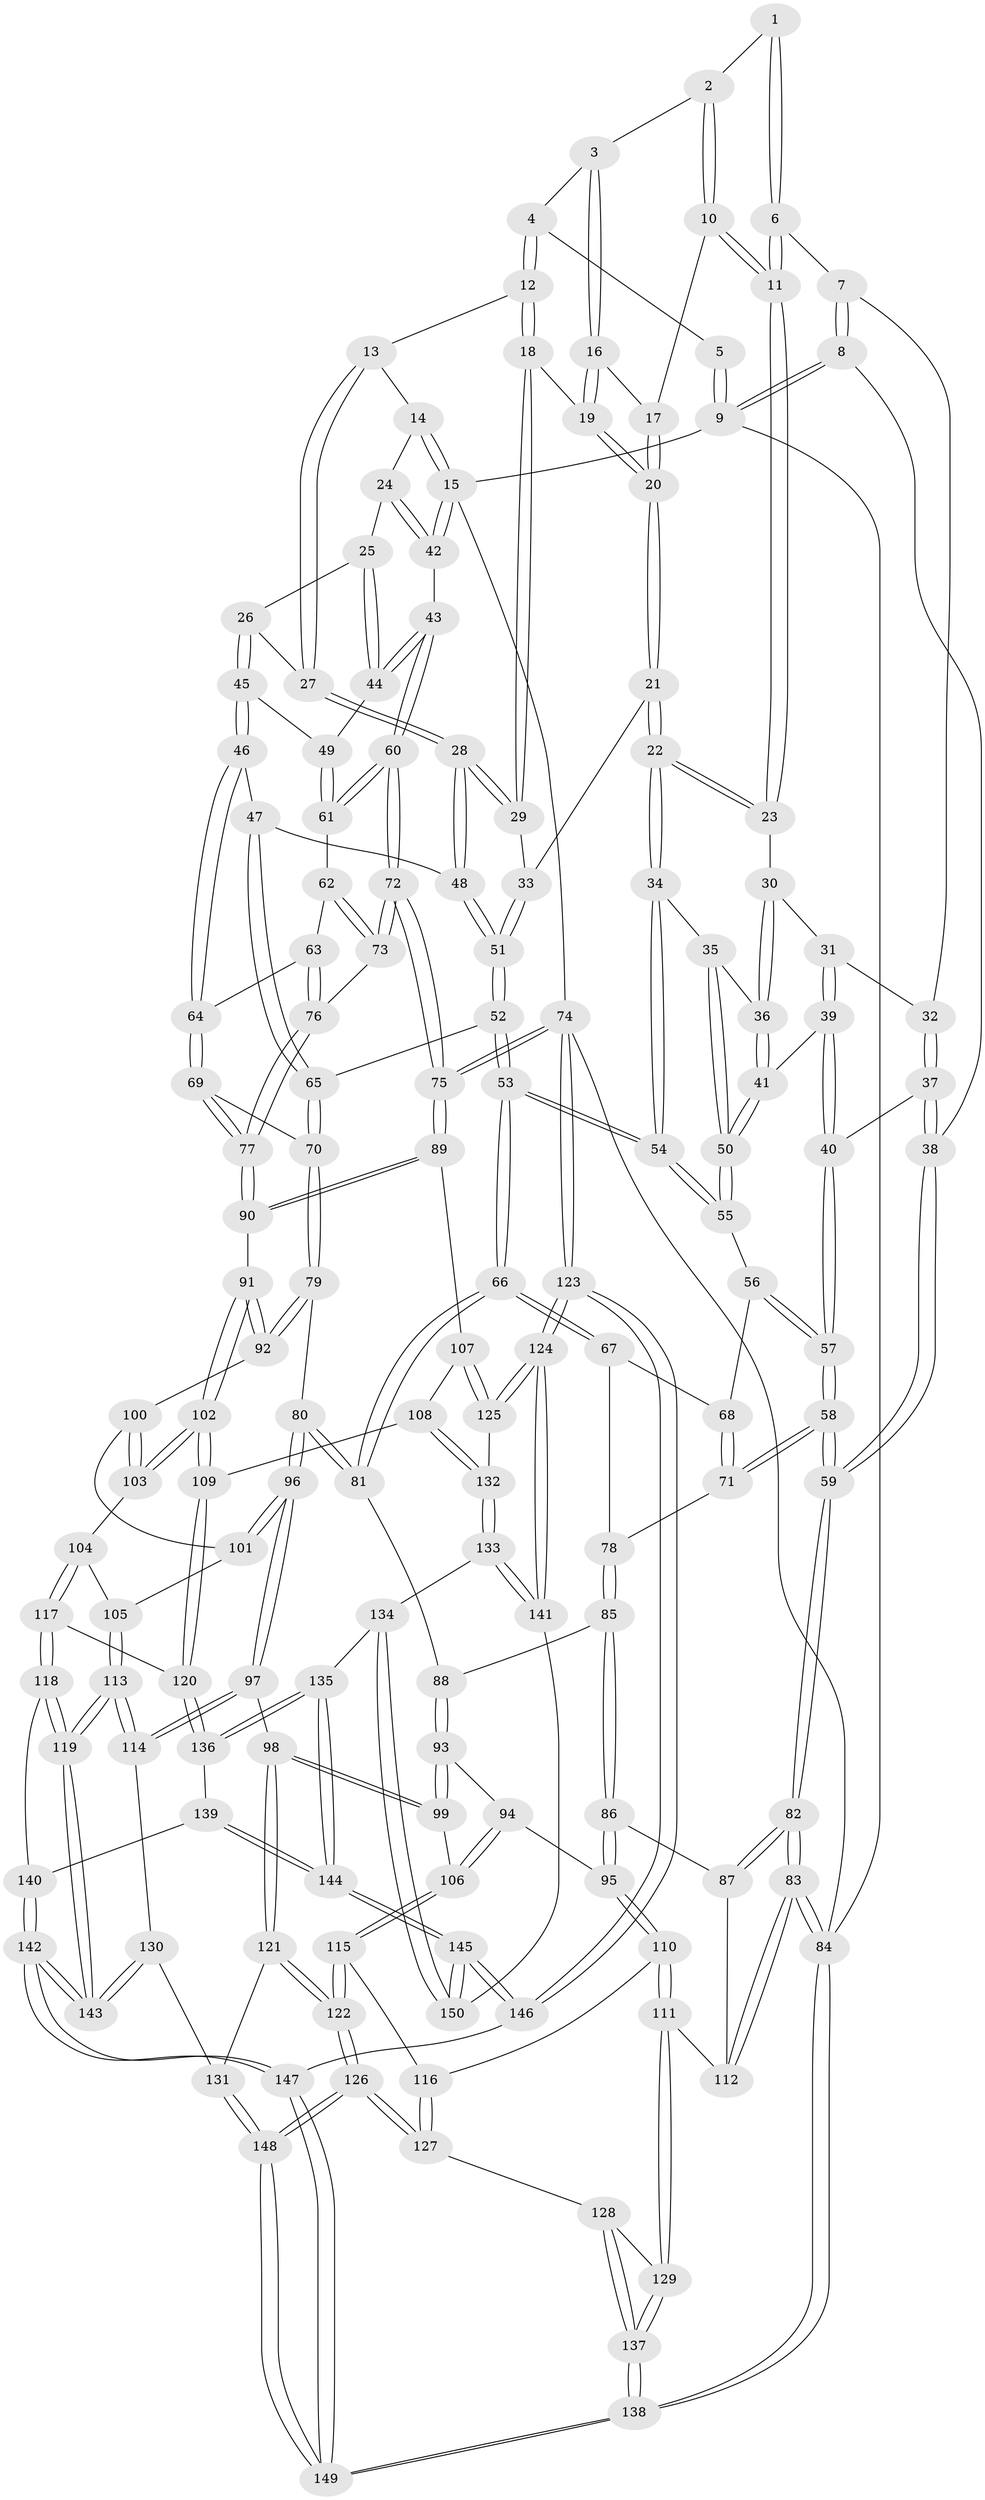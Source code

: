 // coarse degree distribution, {5: 0.24444444444444444, 3: 0.26666666666666666, 4: 0.28888888888888886, 6: 0.06666666666666667, 1: 0.022222222222222223, 8: 0.022222222222222223, 2: 0.044444444444444446, 7: 0.044444444444444446}
// Generated by graph-tools (version 1.1) at 2025/05/03/04/25 22:05:12]
// undirected, 150 vertices, 372 edges
graph export_dot {
graph [start="1"]
  node [color=gray90,style=filled];
  1 [pos="+0.14732378151448175+0"];
  2 [pos="+0.21220476383906411+0.00204386599126416"];
  3 [pos="+0.29855999481480106+0.030573706137666752"];
  4 [pos="+0.4236174925977085+0"];
  5 [pos="+0.11276759476464311+0"];
  6 [pos="+0.1351972870013913+0.060257810739462805"];
  7 [pos="+0.022357419996041645+0.0927181114047018"];
  8 [pos="+0+0"];
  9 [pos="+0+0"];
  10 [pos="+0.219080322005656+0.08623798735858286"];
  11 [pos="+0.19374916545334447+0.11195186403870497"];
  12 [pos="+0.5670503071373953+0"];
  13 [pos="+0.5736018819546523+0"];
  14 [pos="+0.619305213891949+0"];
  15 [pos="+1+0"];
  16 [pos="+0.2983262245897639+0.03157668973339249"];
  17 [pos="+0.2873904156773363+0.07181299913011738"];
  18 [pos="+0.5557858687298386+0"];
  19 [pos="+0.42658465442777405+0.0946308184465853"];
  20 [pos="+0.3760407384796321+0.15985016673438293"];
  21 [pos="+0.37084748678421187+0.18639531147888808"];
  22 [pos="+0.3705369906784258+0.18686769787345706"];
  23 [pos="+0.19196508838582643+0.126992248281596"];
  24 [pos="+0.909919654439142+0.11815211534438755"];
  25 [pos="+0.89150779154525+0.126913951464855"];
  26 [pos="+0.8700864501607875+0.1350164507858681"];
  27 [pos="+0.8197420371339116+0.13724212346617878"];
  28 [pos="+0.6642077813050752+0.2524387514726938"];
  29 [pos="+0.6092226112360595+0.16069038159898993"];
  30 [pos="+0.18487283632337978+0.14119925550610457"];
  31 [pos="+0.09259845115155024+0.1717957604813393"];
  32 [pos="+0.06732268877632347+0.1531759252915774"];
  33 [pos="+0.47731894141358033+0.21116406145361408"];
  34 [pos="+0.35249711474195555+0.23566821904037238"];
  35 [pos="+0.22447221006857188+0.21398555595624574"];
  36 [pos="+0.2008234911547617+0.18954677757215982"];
  37 [pos="+0.00019830819345484103+0.2248473522484573"];
  38 [pos="+0+0.288440208680682"];
  39 [pos="+0.0953446798483318+0.25244066052460123"];
  40 [pos="+0.09338423204623113+0.2542797197706659"];
  41 [pos="+0.13599374761625724+0.26021387683786473"];
  42 [pos="+1+0"];
  43 [pos="+1+0.0015116143054894533"];
  44 [pos="+0.8989671294771454+0.28894490481922613"];
  45 [pos="+0.8388908377770444+0.31397430567527274"];
  46 [pos="+0.7775539739349246+0.3503914119982762"];
  47 [pos="+0.7038951572514791+0.29729586928954"];
  48 [pos="+0.6641832264527341+0.2587691964968218"];
  49 [pos="+0.8767345904788866+0.3117891109635743"];
  50 [pos="+0.19404253423898954+0.305039811605677"];
  51 [pos="+0.5328841610784466+0.3609996710224372"];
  52 [pos="+0.5049587144585328+0.3935439186697554"];
  53 [pos="+0.3861930354570423+0.42835973016634893"];
  54 [pos="+0.3556909901600625+0.37091890922724474"];
  55 [pos="+0.20333513417765403+0.32423012418957836"];
  56 [pos="+0.13786707619817748+0.37523460960575866"];
  57 [pos="+0.031555819960687806+0.3699399014083676"];
  58 [pos="+0+0.46942113465359525"];
  59 [pos="+0+0.4774713263892649"];
  60 [pos="+1+0.06799841652765362"];
  61 [pos="+0.9465397350303976+0.3543693503748837"];
  62 [pos="+0.9392929032250227+0.42865908920937795"];
  63 [pos="+0.82696771122774+0.44065920798373887"];
  64 [pos="+0.7961368934815682+0.4284758254379763"];
  65 [pos="+0.6373875321530866+0.5032531813237772"];
  66 [pos="+0.3750176087120325+0.45772872417180444"];
  67 [pos="+0.2533515804513323+0.46850452796392156"];
  68 [pos="+0.16975883969057656+0.4341923222036219"];
  69 [pos="+0.7084637255698909+0.5385357315741888"];
  70 [pos="+0.6796139625455123+0.5551685950302742"];
  71 [pos="+0.08491181902292717+0.5127729726397938"];
  72 [pos="+1+0.537002622633975"];
  73 [pos="+1+0.5261414808431736"];
  74 [pos="+1+1"];
  75 [pos="+1+0.7126521308379576"];
  76 [pos="+0.9081002390487947+0.5902167216970563"];
  77 [pos="+0.8926957066109403+0.6086213441029225"];
  78 [pos="+0.14056506038886288+0.545185093876921"];
  79 [pos="+0.6706724234297026+0.5804855619853155"];
  80 [pos="+0.4836029221759715+0.6075705025514164"];
  81 [pos="+0.37533491871136077+0.46408373742644227"];
  82 [pos="+0+0.6537920801514674"];
  83 [pos="+0+1"];
  84 [pos="+0+1"];
  85 [pos="+0.15610948280712972+0.5815072816582011"];
  86 [pos="+0.13441367070841717+0.6687893313873409"];
  87 [pos="+0.0941077404260426+0.6866905890808784"];
  88 [pos="+0.3029182417425119+0.595588435510927"];
  89 [pos="+0.9513066082360369+0.7362588628716076"];
  90 [pos="+0.8781728070320082+0.6727951007319936"];
  91 [pos="+0.865895533739428+0.6794222013405938"];
  92 [pos="+0.6750880668889678+0.6039851025450225"];
  93 [pos="+0.3019362174650719+0.6033808519737666"];
  94 [pos="+0.23688338873757947+0.6913034207715153"];
  95 [pos="+0.2268907149102547+0.7011324585728624"];
  96 [pos="+0.47541473791190236+0.7094008056584269"];
  97 [pos="+0.458916759561295+0.7380551008463477"];
  98 [pos="+0.4221060469996566+0.749476340171472"];
  99 [pos="+0.397029919420785+0.7431745364053957"];
  100 [pos="+0.6734377156039038+0.6288643425012462"];
  101 [pos="+0.5463065948471912+0.7071792257267714"];
  102 [pos="+0.7961544142465034+0.7567732965231198"];
  103 [pos="+0.6855974992909222+0.6957266216367833"];
  104 [pos="+0.6814213198631675+0.7026966692679395"];
  105 [pos="+0.6055645728667757+0.743897896122297"];
  106 [pos="+0.3923839967739855+0.7446320355023708"];
  107 [pos="+0.9339367646761895+0.7843503500163872"];
  108 [pos="+0.8086591881416543+0.7971232459667837"];
  109 [pos="+0.7982970701951956+0.7871139156225215"];
  110 [pos="+0.23661044679109683+0.7713340765256379"];
  111 [pos="+0.20164154305594084+0.8034107227463329"];
  112 [pos="+0.13109757914364836+0.800116331327775"];
  113 [pos="+0.5672549767378434+0.8531430637234199"];
  114 [pos="+0.5481571756550269+0.8415357245361978"];
  115 [pos="+0.29697204455886866+0.7886631860809045"];
  116 [pos="+0.2708211248490576+0.7846251916450147"];
  117 [pos="+0.6717659768412511+0.7872429732918719"];
  118 [pos="+0.622143827547626+0.843795222084761"];
  119 [pos="+0.5724401268693968+0.8591618771515127"];
  120 [pos="+0.7478137008734244+0.8264699562308927"];
  121 [pos="+0.4219278266869545+0.7502376563243901"];
  122 [pos="+0.33573727269532694+0.8868629829508358"];
  123 [pos="+1+1"];
  124 [pos="+1+1"];
  125 [pos="+0.9344976152559717+0.846504954425654"];
  126 [pos="+0.33583009037916783+0.8943347342580964"];
  127 [pos="+0.2689300034999104+0.8839596539505167"];
  128 [pos="+0.2561529757948048+0.8871196949937192"];
  129 [pos="+0.2038853962219176+0.8341499845409387"];
  130 [pos="+0.4239776363834531+0.8937059557410859"];
  131 [pos="+0.4202349322554774+0.8931204195213214"];
  132 [pos="+0.8338827243852356+0.8398866753549676"];
  133 [pos="+0.8317150271030792+0.8641623188536077"];
  134 [pos="+0.790357002678324+0.8963983171424795"];
  135 [pos="+0.7897112978700374+0.8966739441992708"];
  136 [pos="+0.7413272568818686+0.8409729601502609"];
  137 [pos="+0+1"];
  138 [pos="+0+1"];
  139 [pos="+0.7144619079948836+0.871987297598748"];
  140 [pos="+0.6870643531398305+0.8652657896901245"];
  141 [pos="+0.8626560441136203+0.9212196826161441"];
  142 [pos="+0.5887212690841086+1"];
  143 [pos="+0.5752167661551694+1"];
  144 [pos="+0.7316916649848546+0.9729298054604237"];
  145 [pos="+0.7300710885322+0.9841638737353539"];
  146 [pos="+0.6649267808238384+1"];
  147 [pos="+0.606933871339866+1"];
  148 [pos="+0.35718476839363056+0.9279057091503073"];
  149 [pos="+0.31432729861991254+1"];
  150 [pos="+0.8238055631906044+0.9261521753024881"];
  1 -- 2;
  1 -- 6;
  1 -- 6;
  2 -- 3;
  2 -- 10;
  2 -- 10;
  3 -- 4;
  3 -- 16;
  3 -- 16;
  4 -- 5;
  4 -- 12;
  4 -- 12;
  5 -- 9;
  5 -- 9;
  6 -- 7;
  6 -- 11;
  6 -- 11;
  7 -- 8;
  7 -- 8;
  7 -- 32;
  8 -- 9;
  8 -- 9;
  8 -- 38;
  9 -- 15;
  9 -- 84;
  10 -- 11;
  10 -- 11;
  10 -- 17;
  11 -- 23;
  11 -- 23;
  12 -- 13;
  12 -- 18;
  12 -- 18;
  13 -- 14;
  13 -- 27;
  13 -- 27;
  14 -- 15;
  14 -- 15;
  14 -- 24;
  15 -- 42;
  15 -- 42;
  15 -- 74;
  16 -- 17;
  16 -- 19;
  16 -- 19;
  17 -- 20;
  17 -- 20;
  18 -- 19;
  18 -- 29;
  18 -- 29;
  19 -- 20;
  19 -- 20;
  20 -- 21;
  20 -- 21;
  21 -- 22;
  21 -- 22;
  21 -- 33;
  22 -- 23;
  22 -- 23;
  22 -- 34;
  22 -- 34;
  23 -- 30;
  24 -- 25;
  24 -- 42;
  24 -- 42;
  25 -- 26;
  25 -- 44;
  25 -- 44;
  26 -- 27;
  26 -- 45;
  26 -- 45;
  27 -- 28;
  27 -- 28;
  28 -- 29;
  28 -- 29;
  28 -- 48;
  28 -- 48;
  29 -- 33;
  30 -- 31;
  30 -- 36;
  30 -- 36;
  31 -- 32;
  31 -- 39;
  31 -- 39;
  32 -- 37;
  32 -- 37;
  33 -- 51;
  33 -- 51;
  34 -- 35;
  34 -- 54;
  34 -- 54;
  35 -- 36;
  35 -- 50;
  35 -- 50;
  36 -- 41;
  36 -- 41;
  37 -- 38;
  37 -- 38;
  37 -- 40;
  38 -- 59;
  38 -- 59;
  39 -- 40;
  39 -- 40;
  39 -- 41;
  40 -- 57;
  40 -- 57;
  41 -- 50;
  41 -- 50;
  42 -- 43;
  43 -- 44;
  43 -- 44;
  43 -- 60;
  43 -- 60;
  44 -- 49;
  45 -- 46;
  45 -- 46;
  45 -- 49;
  46 -- 47;
  46 -- 64;
  46 -- 64;
  47 -- 48;
  47 -- 65;
  47 -- 65;
  48 -- 51;
  48 -- 51;
  49 -- 61;
  49 -- 61;
  50 -- 55;
  50 -- 55;
  51 -- 52;
  51 -- 52;
  52 -- 53;
  52 -- 53;
  52 -- 65;
  53 -- 54;
  53 -- 54;
  53 -- 66;
  53 -- 66;
  54 -- 55;
  54 -- 55;
  55 -- 56;
  56 -- 57;
  56 -- 57;
  56 -- 68;
  57 -- 58;
  57 -- 58;
  58 -- 59;
  58 -- 59;
  58 -- 71;
  58 -- 71;
  59 -- 82;
  59 -- 82;
  60 -- 61;
  60 -- 61;
  60 -- 72;
  60 -- 72;
  61 -- 62;
  62 -- 63;
  62 -- 73;
  62 -- 73;
  63 -- 64;
  63 -- 76;
  63 -- 76;
  64 -- 69;
  64 -- 69;
  65 -- 70;
  65 -- 70;
  66 -- 67;
  66 -- 67;
  66 -- 81;
  66 -- 81;
  67 -- 68;
  67 -- 78;
  68 -- 71;
  68 -- 71;
  69 -- 70;
  69 -- 77;
  69 -- 77;
  70 -- 79;
  70 -- 79;
  71 -- 78;
  72 -- 73;
  72 -- 73;
  72 -- 75;
  72 -- 75;
  73 -- 76;
  74 -- 75;
  74 -- 75;
  74 -- 123;
  74 -- 123;
  74 -- 84;
  75 -- 89;
  75 -- 89;
  76 -- 77;
  76 -- 77;
  77 -- 90;
  77 -- 90;
  78 -- 85;
  78 -- 85;
  79 -- 80;
  79 -- 92;
  79 -- 92;
  80 -- 81;
  80 -- 81;
  80 -- 96;
  80 -- 96;
  81 -- 88;
  82 -- 83;
  82 -- 83;
  82 -- 87;
  82 -- 87;
  83 -- 84;
  83 -- 84;
  83 -- 112;
  83 -- 112;
  84 -- 138;
  84 -- 138;
  85 -- 86;
  85 -- 86;
  85 -- 88;
  86 -- 87;
  86 -- 95;
  86 -- 95;
  87 -- 112;
  88 -- 93;
  88 -- 93;
  89 -- 90;
  89 -- 90;
  89 -- 107;
  90 -- 91;
  91 -- 92;
  91 -- 92;
  91 -- 102;
  91 -- 102;
  92 -- 100;
  93 -- 94;
  93 -- 99;
  93 -- 99;
  94 -- 95;
  94 -- 106;
  94 -- 106;
  95 -- 110;
  95 -- 110;
  96 -- 97;
  96 -- 97;
  96 -- 101;
  96 -- 101;
  97 -- 98;
  97 -- 114;
  97 -- 114;
  98 -- 99;
  98 -- 99;
  98 -- 121;
  98 -- 121;
  99 -- 106;
  100 -- 101;
  100 -- 103;
  100 -- 103;
  101 -- 105;
  102 -- 103;
  102 -- 103;
  102 -- 109;
  102 -- 109;
  103 -- 104;
  104 -- 105;
  104 -- 117;
  104 -- 117;
  105 -- 113;
  105 -- 113;
  106 -- 115;
  106 -- 115;
  107 -- 108;
  107 -- 125;
  107 -- 125;
  108 -- 109;
  108 -- 132;
  108 -- 132;
  109 -- 120;
  109 -- 120;
  110 -- 111;
  110 -- 111;
  110 -- 116;
  111 -- 112;
  111 -- 129;
  111 -- 129;
  113 -- 114;
  113 -- 114;
  113 -- 119;
  113 -- 119;
  114 -- 130;
  115 -- 116;
  115 -- 122;
  115 -- 122;
  116 -- 127;
  116 -- 127;
  117 -- 118;
  117 -- 118;
  117 -- 120;
  118 -- 119;
  118 -- 119;
  118 -- 140;
  119 -- 143;
  119 -- 143;
  120 -- 136;
  120 -- 136;
  121 -- 122;
  121 -- 122;
  121 -- 131;
  122 -- 126;
  122 -- 126;
  123 -- 124;
  123 -- 124;
  123 -- 146;
  123 -- 146;
  124 -- 125;
  124 -- 125;
  124 -- 141;
  124 -- 141;
  125 -- 132;
  126 -- 127;
  126 -- 127;
  126 -- 148;
  126 -- 148;
  127 -- 128;
  128 -- 129;
  128 -- 137;
  128 -- 137;
  129 -- 137;
  129 -- 137;
  130 -- 131;
  130 -- 143;
  130 -- 143;
  131 -- 148;
  131 -- 148;
  132 -- 133;
  132 -- 133;
  133 -- 134;
  133 -- 141;
  133 -- 141;
  134 -- 135;
  134 -- 150;
  134 -- 150;
  135 -- 136;
  135 -- 136;
  135 -- 144;
  135 -- 144;
  136 -- 139;
  137 -- 138;
  137 -- 138;
  138 -- 149;
  138 -- 149;
  139 -- 140;
  139 -- 144;
  139 -- 144;
  140 -- 142;
  140 -- 142;
  141 -- 150;
  142 -- 143;
  142 -- 143;
  142 -- 147;
  142 -- 147;
  144 -- 145;
  144 -- 145;
  145 -- 146;
  145 -- 146;
  145 -- 150;
  145 -- 150;
  146 -- 147;
  147 -- 149;
  147 -- 149;
  148 -- 149;
  148 -- 149;
}
